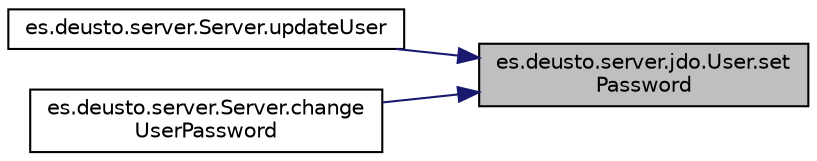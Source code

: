 digraph "es.deusto.server.jdo.User.setPassword"
{
 // LATEX_PDF_SIZE
  edge [fontname="Helvetica",fontsize="10",labelfontname="Helvetica",labelfontsize="10"];
  node [fontname="Helvetica",fontsize="10",shape=record];
  rankdir="RL";
  Node283 [label="es.deusto.server.jdo.User.set\lPassword",height=0.2,width=0.4,color="black", fillcolor="grey75", style="filled", fontcolor="black",tooltip=" "];
  Node283 -> Node284 [dir="back",color="midnightblue",fontsize="10",style="solid",fontname="Helvetica"];
  Node284 [label="es.deusto.server.Server.updateUser",height=0.2,width=0.4,color="black", fillcolor="white", style="filled",URL="$classes_1_1deusto_1_1server_1_1_server.html#af1348767a1db7469ebdb80cb869576c4",tooltip=" "];
  Node283 -> Node285 [dir="back",color="midnightblue",fontsize="10",style="solid",fontname="Helvetica"];
  Node285 [label="es.deusto.server.Server.change\lUserPassword",height=0.2,width=0.4,color="black", fillcolor="white", style="filled",URL="$classes_1_1deusto_1_1server_1_1_server.html#ae022f35a2e14f7159c0b71c785fdad85",tooltip=" "];
}
